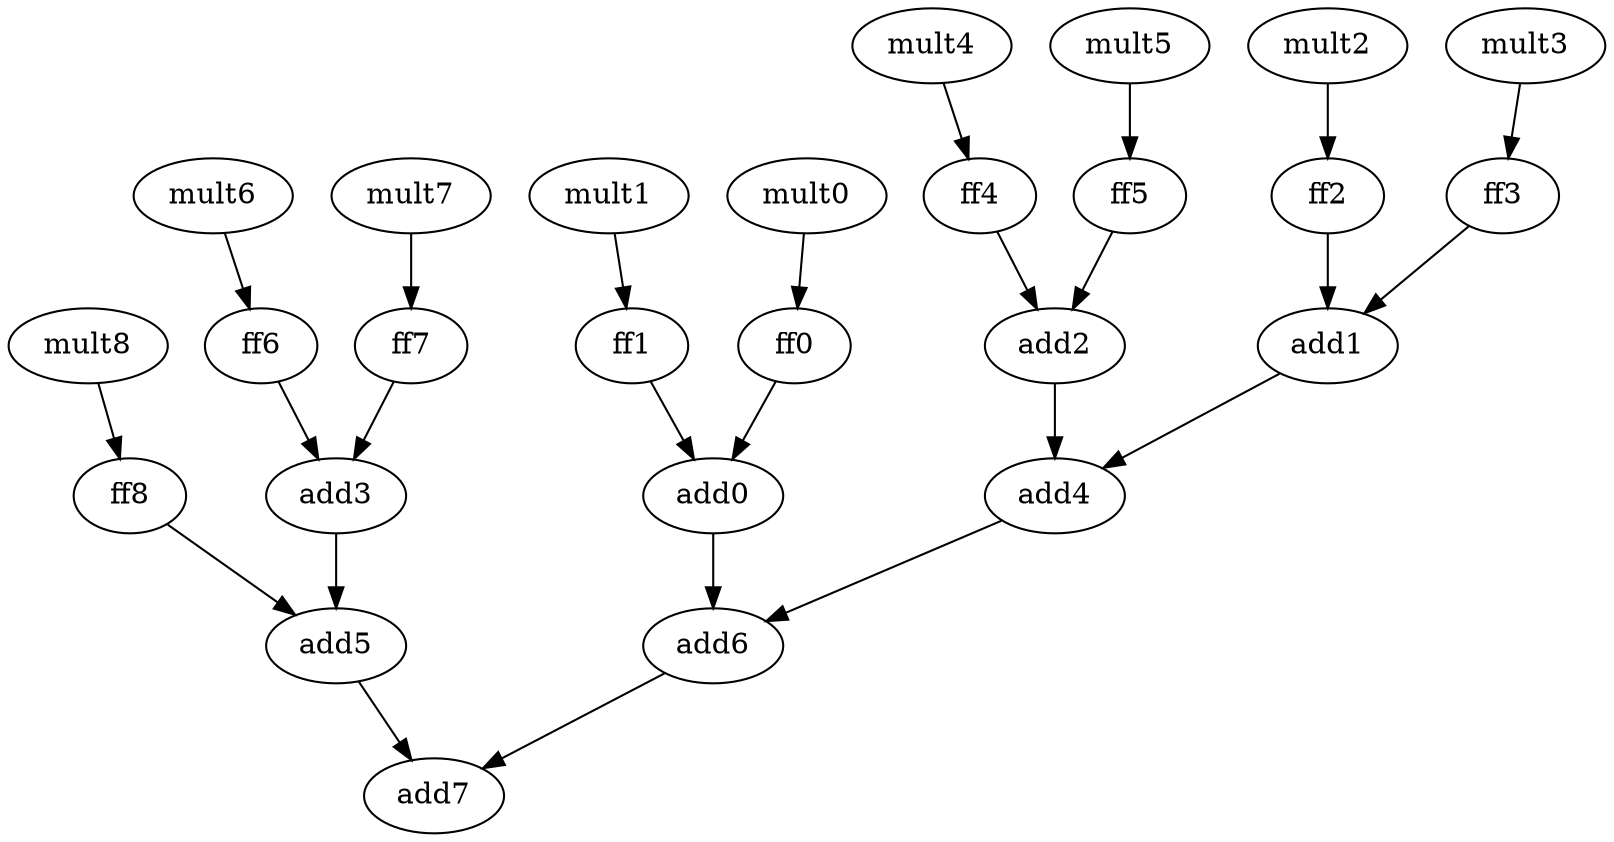digraph convolution33 {
    0[label=mult0];
    1[label=mult1];
    2[label=mult2];
    3[label=mult3];
    4[label=mult4];
    5[label=mult5];
    6[label=mult6];
    7[label=mult7];
    8[label=mult8];
    9[label=ff0];
    10[label=ff1];
    11[label=ff2];
    12[label=ff3];
    13[label=ff4];
    14[label=ff5];
    15[label=ff6];
    16[label=ff7];
    17[label=ff8];
    18[label=add0];
    19[label=add1];
    20[label=add2];
    21[label=add3];
    22[label=add4];
    23[label=add5];
    24[label=add6];
    25[label=add7];

    0->9;
    1->10;
    2->11;
    3->12;
    4->13;
    5->14;
    6->15;
    7->16;
    8->17;
    9->18;
    10->18;
    11->19;
    12->19;
    13->20;
    14->20;
    15->21;
    16->21;
    18->24;
    19->22;
    20->22;
    22->24;
    17->23;
    21->23;
    23->25;
    24->25;
}